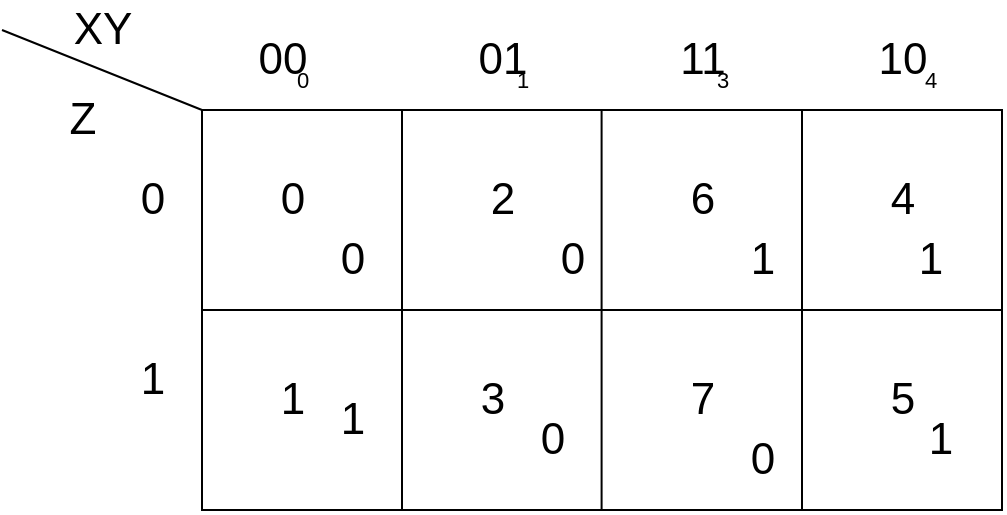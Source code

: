 <mxfile version="13.7.3" type="device" pages="4"><diagram id="fRZkcKMCnhp7BcrMUmxV" name="Page-1"><mxGraphModel dx="985" dy="660" grid="1" gridSize="10" guides="1" tooltips="1" connect="1" arrows="1" fold="1" page="1" pageScale="1" pageWidth="1169" pageHeight="827" math="0" shadow="0"><root><mxCell id="0"/><mxCell id="1" parent="0"/><mxCell id="DJ_LNGZGChu6tNU2x_N--1" value="" style="rounded=0;whiteSpace=wrap;html=1;" parent="1" vertex="1"><mxGeometry x="310" y="220" width="400" height="200" as="geometry"/></mxCell><mxCell id="DJ_LNGZGChu6tNU2x_N--2" value="" style="endArrow=none;html=1;entryX=0;entryY=0;entryDx=0;entryDy=0;" parent="1" target="DJ_LNGZGChu6tNU2x_N--1" edge="1"><mxGeometry width="50" height="50" relative="1" as="geometry"><mxPoint x="210" y="180" as="sourcePoint"/><mxPoint x="190" y="200" as="targetPoint"/></mxGeometry></mxCell><mxCell id="DJ_LNGZGChu6tNU2x_N--3" value="XY" style="text;html=1;align=center;verticalAlign=middle;resizable=0;points=[];autosize=1;fontSize=22;" parent="1" vertex="1"><mxGeometry x="240" y="165" width="40" height="30" as="geometry"/></mxCell><mxCell id="DJ_LNGZGChu6tNU2x_N--4" value="Z" style="text;html=1;align=center;verticalAlign=middle;resizable=0;points=[];autosize=1;fontSize=22;" parent="1" vertex="1"><mxGeometry x="235" y="210" width="30" height="30" as="geometry"/></mxCell><mxCell id="DJ_LNGZGChu6tNU2x_N--5" value="" style="endArrow=none;html=1;fontSize=22;entryX=0.25;entryY=0;entryDx=0;entryDy=0;exitX=0.25;exitY=1;exitDx=0;exitDy=0;" parent="1" source="DJ_LNGZGChu6tNU2x_N--1" target="DJ_LNGZGChu6tNU2x_N--1" edge="1"><mxGeometry width="50" height="50" relative="1" as="geometry"><mxPoint x="370" y="330" as="sourcePoint"/><mxPoint x="420" y="280" as="targetPoint"/><Array as="points"><mxPoint x="410" y="350"/></Array></mxGeometry></mxCell><mxCell id="DJ_LNGZGChu6tNU2x_N--6" value="" style="endArrow=none;html=1;fontSize=22;entryX=0.25;entryY=0;entryDx=0;entryDy=0;exitX=0.25;exitY=1;exitDx=0;exitDy=0;" parent="1" edge="1"><mxGeometry width="50" height="50" relative="1" as="geometry"><mxPoint x="509.8" y="420" as="sourcePoint"/><mxPoint x="509.8" y="220" as="targetPoint"/></mxGeometry></mxCell><mxCell id="DJ_LNGZGChu6tNU2x_N--8" value="" style="endArrow=none;html=1;fontSize=22;entryX=0.25;entryY=0;entryDx=0;entryDy=0;exitX=0.25;exitY=1;exitDx=0;exitDy=0;" parent="1" edge="1"><mxGeometry width="50" height="50" relative="1" as="geometry"><mxPoint x="610" y="420" as="sourcePoint"/><mxPoint x="610" y="220" as="targetPoint"/></mxGeometry></mxCell><mxCell id="DJ_LNGZGChu6tNU2x_N--9" value="" style="endArrow=none;html=1;fontSize=22;entryX=0;entryY=0.5;entryDx=0;entryDy=0;exitX=1;exitY=0.5;exitDx=0;exitDy=0;" parent="1" source="DJ_LNGZGChu6tNU2x_N--1" target="DJ_LNGZGChu6tNU2x_N--1" edge="1"><mxGeometry width="50" height="50" relative="1" as="geometry"><mxPoint x="220" y="370" as="sourcePoint"/><mxPoint x="270" y="320" as="targetPoint"/></mxGeometry></mxCell><mxCell id="DJ_LNGZGChu6tNU2x_N--10" value="00" style="text;html=1;align=center;verticalAlign=middle;resizable=0;points=[];autosize=1;fontSize=22;" parent="1" vertex="1"><mxGeometry x="330" y="180" width="40" height="30" as="geometry"/></mxCell><mxCell id="DJ_LNGZGChu6tNU2x_N--11" value="0" style="text;html=1;align=center;verticalAlign=middle;resizable=0;points=[];autosize=1;fontSize=22;" parent="1" vertex="1"><mxGeometry x="270" y="250" width="30" height="30" as="geometry"/></mxCell><mxCell id="DJ_LNGZGChu6tNU2x_N--12" value="1" style="text;html=1;align=center;verticalAlign=middle;resizable=0;points=[];autosize=1;fontSize=22;" parent="1" vertex="1"><mxGeometry x="270" y="340" width="30" height="30" as="geometry"/></mxCell><mxCell id="DJ_LNGZGChu6tNU2x_N--13" value="01" style="text;html=1;align=center;verticalAlign=middle;resizable=0;points=[];autosize=1;fontSize=22;" parent="1" vertex="1"><mxGeometry x="440" y="180" width="40" height="30" as="geometry"/></mxCell><mxCell id="DJ_LNGZGChu6tNU2x_N--14" value="11" style="text;html=1;align=center;verticalAlign=middle;resizable=0;points=[];autosize=1;fontSize=22;" parent="1" vertex="1"><mxGeometry x="540" y="180" width="40" height="30" as="geometry"/></mxCell><mxCell id="DJ_LNGZGChu6tNU2x_N--15" value="10" style="text;html=1;align=center;verticalAlign=middle;resizable=0;points=[];autosize=1;fontSize=22;" parent="1" vertex="1"><mxGeometry x="640" y="180" width="40" height="30" as="geometry"/></mxCell><mxCell id="DJ_LNGZGChu6tNU2x_N--17" value="0" style="text;html=1;align=center;verticalAlign=middle;resizable=0;points=[];autosize=1;fontSize=22;" parent="1" vertex="1"><mxGeometry x="340" y="250" width="30" height="30" as="geometry"/></mxCell><mxCell id="DJ_LNGZGChu6tNU2x_N--18" value="1" style="text;html=1;align=center;verticalAlign=middle;resizable=0;points=[];autosize=1;fontSize=22;" parent="1" vertex="1"><mxGeometry x="340" y="350" width="30" height="30" as="geometry"/></mxCell><mxCell id="DJ_LNGZGChu6tNU2x_N--19" value="2" style="text;html=1;align=center;verticalAlign=middle;resizable=0;points=[];autosize=1;fontSize=22;" parent="1" vertex="1"><mxGeometry x="445" y="250" width="30" height="30" as="geometry"/></mxCell><mxCell id="DJ_LNGZGChu6tNU2x_N--20" value="3" style="text;html=1;align=center;verticalAlign=middle;resizable=0;points=[];autosize=1;fontSize=22;" parent="1" vertex="1"><mxGeometry x="440" y="350" width="30" height="30" as="geometry"/></mxCell><mxCell id="DJ_LNGZGChu6tNU2x_N--21" value="6" style="text;html=1;align=center;verticalAlign=middle;resizable=0;points=[];autosize=1;fontSize=22;" parent="1" vertex="1"><mxGeometry x="545" y="250" width="30" height="30" as="geometry"/></mxCell><mxCell id="DJ_LNGZGChu6tNU2x_N--22" value="7" style="text;html=1;align=center;verticalAlign=middle;resizable=0;points=[];autosize=1;fontSize=22;" parent="1" vertex="1"><mxGeometry x="545" y="350" width="30" height="30" as="geometry"/></mxCell><mxCell id="DJ_LNGZGChu6tNU2x_N--23" value="4" style="text;html=1;align=center;verticalAlign=middle;resizable=0;points=[];autosize=1;fontSize=22;" parent="1" vertex="1"><mxGeometry x="645" y="250" width="30" height="30" as="geometry"/></mxCell><mxCell id="DJ_LNGZGChu6tNU2x_N--24" value="5" style="text;html=1;align=center;verticalAlign=middle;resizable=0;points=[];autosize=1;fontSize=22;" parent="1" vertex="1"><mxGeometry x="645" y="350" width="30" height="30" as="geometry"/></mxCell><mxCell id="DJ_LNGZGChu6tNU2x_N--25" value="0" style="text;html=1;align=center;verticalAlign=middle;resizable=0;points=[];autosize=1;fontSize=11;" parent="1" vertex="1"><mxGeometry x="350" y="195" width="20" height="20" as="geometry"/></mxCell><mxCell id="DJ_LNGZGChu6tNU2x_N--26" value="1" style="text;html=1;align=center;verticalAlign=middle;resizable=0;points=[];autosize=1;fontSize=11;" parent="1" vertex="1"><mxGeometry x="460" y="195" width="20" height="20" as="geometry"/></mxCell><mxCell id="DJ_LNGZGChu6tNU2x_N--27" value="3" style="text;html=1;align=center;verticalAlign=middle;resizable=0;points=[];autosize=1;fontSize=11;" parent="1" vertex="1"><mxGeometry x="560" y="195" width="20" height="20" as="geometry"/></mxCell><mxCell id="DJ_LNGZGChu6tNU2x_N--28" value="4" style="text;html=1;align=center;verticalAlign=middle;resizable=0;points=[];autosize=1;fontSize=11;" parent="1" vertex="1"><mxGeometry x="664" y="195" width="20" height="20" as="geometry"/></mxCell><mxCell id="DJ_LNGZGChu6tNU2x_N--29" value="1" style="text;html=1;align=center;verticalAlign=middle;resizable=0;points=[];autosize=1;fontSize=22;" parent="1" vertex="1"><mxGeometry x="370" y="360" width="30" height="30" as="geometry"/></mxCell><mxCell id="DJ_LNGZGChu6tNU2x_N--30" value="1" style="text;html=1;align=center;verticalAlign=middle;resizable=0;points=[];autosize=1;fontSize=22;" parent="1" vertex="1"><mxGeometry x="659" y="280" width="30" height="30" as="geometry"/></mxCell><mxCell id="DJ_LNGZGChu6tNU2x_N--31" value="1" style="text;html=1;align=center;verticalAlign=middle;resizable=0;points=[];autosize=1;fontSize=22;" parent="1" vertex="1"><mxGeometry x="664" y="370" width="30" height="30" as="geometry"/></mxCell><mxCell id="DJ_LNGZGChu6tNU2x_N--32" value="1" style="text;html=1;align=center;verticalAlign=middle;resizable=0;points=[];autosize=1;fontSize=22;" parent="1" vertex="1"><mxGeometry x="575" y="280" width="30" height="30" as="geometry"/></mxCell><mxCell id="DJ_LNGZGChu6tNU2x_N--33" value="0" style="text;html=1;align=center;verticalAlign=middle;resizable=0;points=[];autosize=1;fontSize=22;" parent="1" vertex="1"><mxGeometry x="370" y="280" width="30" height="30" as="geometry"/></mxCell><mxCell id="DJ_LNGZGChu6tNU2x_N--34" value="0" style="text;html=1;align=center;verticalAlign=middle;resizable=0;points=[];autosize=1;fontSize=22;" parent="1" vertex="1"><mxGeometry x="470" y="370" width="30" height="30" as="geometry"/></mxCell><mxCell id="DJ_LNGZGChu6tNU2x_N--35" value="0" style="text;html=1;align=center;verticalAlign=middle;resizable=0;points=[];autosize=1;fontSize=22;" parent="1" vertex="1"><mxGeometry x="480" y="280" width="30" height="30" as="geometry"/></mxCell><mxCell id="DJ_LNGZGChu6tNU2x_N--36" value="0" style="text;html=1;align=center;verticalAlign=middle;resizable=0;points=[];autosize=1;fontSize=22;" parent="1" vertex="1"><mxGeometry x="575" y="380" width="30" height="30" as="geometry"/></mxCell></root></mxGraphModel></diagram><diagram id="qBwLGKl4-_1fZxVjpTiz" name="Page-2"><mxGraphModel dx="988" dy="660" grid="1" gridSize="10" guides="1" tooltips="1" connect="1" arrows="1" fold="1" page="1" pageScale="1" pageWidth="1169" pageHeight="827" math="0" shadow="0"><root><mxCell id="HGTBS5LQxPjRIKAB361l-0"/><mxCell id="HGTBS5LQxPjRIKAB361l-1" parent="HGTBS5LQxPjRIKAB361l-0"/><mxCell id="k9fcRL4WqFP0qO74Jasu-5" value="" style="group;rotation=90;fontSize=20;" vertex="1" connectable="0" parent="HGTBS5LQxPjRIKAB361l-1"><mxGeometry x="370" y="240" width="400" height="290" as="geometry"/></mxCell><mxCell id="k9fcRL4WqFP0qO74Jasu-0" value="" style="rounded=0;whiteSpace=wrap;html=1;rotation=90;fontSize=20;" vertex="1" parent="k9fcRL4WqFP0qO74Jasu-5"><mxGeometry width="400" height="200" as="geometry"/></mxCell><mxCell id="k9fcRL4WqFP0qO74Jasu-1" value="" style="endArrow=none;html=1;fontSize=20;entryX=0.25;entryY=0;entryDx=0;entryDy=0;exitX=0.25;exitY=1;exitDx=0;exitDy=0;" edge="1" parent="k9fcRL4WqFP0qO74Jasu-5" source="k9fcRL4WqFP0qO74Jasu-0" target="k9fcRL4WqFP0qO74Jasu-0"><mxGeometry width="50" height="50" relative="1" as="geometry"><mxPoint x="190" y="-40" as="sourcePoint"/><mxPoint x="240" y="9" as="targetPoint"/><Array as="points"><mxPoint x="170"/></Array></mxGeometry></mxCell><mxCell id="k9fcRL4WqFP0qO74Jasu-2" value="" style="endArrow=none;html=1;fontSize=20;entryX=0.25;entryY=0;entryDx=0;entryDy=0;exitX=0.25;exitY=1;exitDx=0;exitDy=0;" edge="1" parent="k9fcRL4WqFP0qO74Jasu-5"><mxGeometry width="50" height="50" relative="1" as="geometry"><mxPoint x="100" y="100" as="sourcePoint"/><mxPoint x="300" y="100" as="targetPoint"/></mxGeometry></mxCell><mxCell id="k9fcRL4WqFP0qO74Jasu-3" value="" style="endArrow=none;html=1;fontSize=20;entryX=0.25;entryY=0;entryDx=0;entryDy=0;exitX=0.25;exitY=1;exitDx=0;exitDy=0;" edge="1" parent="k9fcRL4WqFP0qO74Jasu-5"><mxGeometry width="50" height="50" relative="1" as="geometry"><mxPoint x="100" y="200" as="sourcePoint"/><mxPoint x="300" y="200" as="targetPoint"/></mxGeometry></mxCell><mxCell id="k9fcRL4WqFP0qO74Jasu-4" value="" style="endArrow=none;html=1;fontSize=20;entryX=0;entryY=0.5;entryDx=0;entryDy=0;exitX=1;exitY=0.5;exitDx=0;exitDy=0;" edge="1" parent="k9fcRL4WqFP0qO74Jasu-5" source="k9fcRL4WqFP0qO74Jasu-0" target="k9fcRL4WqFP0qO74Jasu-0"><mxGeometry width="50" height="50" relative="1" as="geometry"><mxPoint x="151" y="-190" as="sourcePoint"/><mxPoint x="200" y="-140" as="targetPoint"/></mxGeometry></mxCell><mxCell id="k9fcRL4WqFP0qO74Jasu-15" value="0" style="text;html=1;align=center;verticalAlign=middle;resizable=0;points=[];autosize=1;fontSize=20;" vertex="1" parent="k9fcRL4WqFP0qO74Jasu-5"><mxGeometry x="135" y="-60" width="30" height="30" as="geometry"/></mxCell><mxCell id="k9fcRL4WqFP0qO74Jasu-16" value="1" style="text;html=1;align=center;verticalAlign=middle;resizable=0;points=[];autosize=1;fontSize=20;" vertex="1" parent="k9fcRL4WqFP0qO74Jasu-5"><mxGeometry x="240" y="-60" width="30" height="30" as="geometry"/></mxCell><mxCell id="k9fcRL4WqFP0qO74Jasu-17" value="2" style="text;html=1;align=center;verticalAlign=middle;resizable=0;points=[];autosize=1;fontSize=20;" vertex="1" parent="k9fcRL4WqFP0qO74Jasu-5"><mxGeometry x="135" y="40" width="30" height="30" as="geometry"/></mxCell><mxCell id="k9fcRL4WqFP0qO74Jasu-18" value="3" style="text;html=1;align=center;verticalAlign=middle;resizable=0;points=[];autosize=1;fontSize=20;" vertex="1" parent="k9fcRL4WqFP0qO74Jasu-5"><mxGeometry x="240" y="40" width="30" height="30" as="geometry"/></mxCell><mxCell id="k9fcRL4WqFP0qO74Jasu-19" value="6" style="text;html=1;align=center;verticalAlign=middle;resizable=0;points=[];autosize=1;fontSize=20;" vertex="1" parent="k9fcRL4WqFP0qO74Jasu-5"><mxGeometry x="135" y="144" width="30" height="30" as="geometry"/></mxCell><mxCell id="k9fcRL4WqFP0qO74Jasu-20" value="7" style="text;html=1;align=center;verticalAlign=middle;resizable=0;points=[];autosize=1;fontSize=20;" vertex="1" parent="k9fcRL4WqFP0qO74Jasu-5"><mxGeometry x="240" y="144" width="30" height="30" as="geometry"/></mxCell><mxCell id="k9fcRL4WqFP0qO74Jasu-21" value="5" style="text;html=1;align=center;verticalAlign=middle;resizable=0;points=[];autosize=1;fontSize=20;" vertex="1" parent="k9fcRL4WqFP0qO74Jasu-5"><mxGeometry x="240" y="240" width="30" height="30" as="geometry"/></mxCell><mxCell id="k9fcRL4WqFP0qO74Jasu-22" value="4" style="text;html=1;align=center;verticalAlign=middle;resizable=0;points=[];autosize=1;fontSize=20;" vertex="1" parent="k9fcRL4WqFP0qO74Jasu-5"><mxGeometry x="135" y="240" width="30" height="30" as="geometry"/></mxCell><mxCell id="k9fcRL4WqFP0qO74Jasu-23" value="0" style="text;html=1;align=center;verticalAlign=middle;resizable=0;points=[];autosize=1;fontSize=20;" vertex="1" parent="k9fcRL4WqFP0qO74Jasu-5"><mxGeometry x="160" y="-40" width="30" height="30" as="geometry"/></mxCell><mxCell id="k9fcRL4WqFP0qO74Jasu-24" value="0" style="text;html=1;align=center;verticalAlign=middle;resizable=0;points=[];autosize=1;fontSize=20;" vertex="1" parent="k9fcRL4WqFP0qO74Jasu-5"><mxGeometry x="165" y="50" width="30" height="30" as="geometry"/></mxCell><mxCell id="k9fcRL4WqFP0qO74Jasu-25" value="0" style="text;html=1;align=center;verticalAlign=middle;resizable=0;points=[];autosize=1;fontSize=20;" vertex="1" parent="k9fcRL4WqFP0qO74Jasu-5"><mxGeometry x="260" y="60" width="30" height="30" as="geometry"/></mxCell><mxCell id="k9fcRL4WqFP0qO74Jasu-26" value="0" style="text;html=1;align=center;verticalAlign=middle;resizable=0;points=[];autosize=1;fontSize=20;" vertex="1" parent="k9fcRL4WqFP0qO74Jasu-5"><mxGeometry x="260" y="159" width="30" height="30" as="geometry"/></mxCell><mxCell id="k9fcRL4WqFP0qO74Jasu-27" value="1" style="text;html=1;align=center;verticalAlign=middle;resizable=0;points=[];autosize=1;fontSize=20;" vertex="1" parent="k9fcRL4WqFP0qO74Jasu-5"><mxGeometry x="160" y="260" width="30" height="30" as="geometry"/></mxCell><mxCell id="k9fcRL4WqFP0qO74Jasu-28" value="1" style="text;html=1;align=center;verticalAlign=middle;resizable=0;points=[];autosize=1;fontSize=20;" vertex="1" parent="k9fcRL4WqFP0qO74Jasu-5"><mxGeometry x="260" y="260" width="30" height="30" as="geometry"/></mxCell><mxCell id="k9fcRL4WqFP0qO74Jasu-29" value="1" style="text;html=1;align=center;verticalAlign=middle;resizable=0;points=[];autosize=1;fontSize=20;" vertex="1" parent="k9fcRL4WqFP0qO74Jasu-5"><mxGeometry x="160" y="159" width="30" height="30" as="geometry"/></mxCell><mxCell id="k9fcRL4WqFP0qO74Jasu-30" value="1" style="text;html=1;align=center;verticalAlign=middle;resizable=0;points=[];autosize=1;fontSize=20;" vertex="1" parent="k9fcRL4WqFP0qO74Jasu-5"><mxGeometry x="260" y="-40" width="30" height="30" as="geometry"/></mxCell><mxCell id="k9fcRL4WqFP0qO74Jasu-6" value="" style="endArrow=none;html=1;fontSize=20;entryX=0;entryY=1;entryDx=0;entryDy=0;" edge="1" parent="HGTBS5LQxPjRIKAB361l-1" target="k9fcRL4WqFP0qO74Jasu-0"><mxGeometry width="50" height="50" relative="1" as="geometry"><mxPoint x="400" y="100" as="sourcePoint"/><mxPoint x="420" y="130" as="targetPoint"/></mxGeometry></mxCell><mxCell id="k9fcRL4WqFP0qO74Jasu-7" value="&lt;font style=&quot;font-size: 20px&quot;&gt;X&lt;/font&gt;" style="text;html=1;align=center;verticalAlign=middle;resizable=0;points=[];autosize=1;fontSize=20;" vertex="1" parent="HGTBS5LQxPjRIKAB361l-1"><mxGeometry x="425" y="85" width="30" height="30" as="geometry"/></mxCell><mxCell id="k9fcRL4WqFP0qO74Jasu-8" value="&lt;font style=&quot;font-size: 20px&quot;&gt;YZ&lt;/font&gt;" style="text;html=1;align=center;verticalAlign=middle;resizable=0;points=[];autosize=1;fontSize=20;" vertex="1" parent="HGTBS5LQxPjRIKAB361l-1"><mxGeometry x="400" y="115" width="40" height="30" as="geometry"/></mxCell><mxCell id="k9fcRL4WqFP0qO74Jasu-9" value="0" style="text;html=1;align=center;verticalAlign=middle;resizable=0;points=[];autosize=1;fontSize=20;" vertex="1" parent="HGTBS5LQxPjRIKAB361l-1"><mxGeometry x="505" y="95" width="30" height="30" as="geometry"/></mxCell><mxCell id="k9fcRL4WqFP0qO74Jasu-10" value="1" style="text;html=1;align=center;verticalAlign=middle;resizable=0;points=[];autosize=1;fontSize=20;" vertex="1" parent="HGTBS5LQxPjRIKAB361l-1"><mxGeometry x="605" y="95" width="30" height="30" as="geometry"/></mxCell><mxCell id="k9fcRL4WqFP0qO74Jasu-11" value="00" style="text;html=1;align=center;verticalAlign=middle;resizable=0;points=[];autosize=1;fontSize=20;" vertex="1" parent="HGTBS5LQxPjRIKAB361l-1"><mxGeometry x="425" y="180" width="40" height="30" as="geometry"/></mxCell><mxCell id="k9fcRL4WqFP0qO74Jasu-12" value="01" style="text;html=1;align=center;verticalAlign=middle;resizable=0;points=[];autosize=1;fontSize=20;" vertex="1" parent="HGTBS5LQxPjRIKAB361l-1"><mxGeometry x="425" y="270" width="40" height="30" as="geometry"/></mxCell><mxCell id="k9fcRL4WqFP0qO74Jasu-13" value="11" style="text;html=1;align=center;verticalAlign=middle;resizable=0;points=[];autosize=1;fontSize=20;" vertex="1" parent="HGTBS5LQxPjRIKAB361l-1"><mxGeometry x="425" y="384" width="40" height="30" as="geometry"/></mxCell><mxCell id="k9fcRL4WqFP0qO74Jasu-14" value="10" style="text;html=1;align=center;verticalAlign=middle;resizable=0;points=[];autosize=1;fontSize=20;" vertex="1" parent="HGTBS5LQxPjRIKAB361l-1"><mxGeometry x="425" y="480" width="40" height="30" as="geometry"/></mxCell></root></mxGraphModel></diagram><diagram id="jPE-dQUzDobGtq6gGLqV" name="Page-3"><mxGraphModel dx="1182" dy="792" grid="1" gridSize="10" guides="1" tooltips="1" connect="1" arrows="1" fold="1" page="1" pageScale="1" pageWidth="1169" pageHeight="827" math="0" shadow="0"><root><mxCell id="LTdEDv9OgGikZS2HXGfK-0"/><mxCell id="LTdEDv9OgGikZS2HXGfK-1" parent="LTdEDv9OgGikZS2HXGfK-0"/><mxCell id="9g2yPffC55zcfH6kDuOe-29" value="" style="group" parent="LTdEDv9OgGikZS2HXGfK-1" vertex="1" connectable="0"><mxGeometry x="390" y="120" width="400" height="490" as="geometry"/></mxCell><mxCell id="9g2yPffC55zcfH6kDuOe-22" value="" style="group;rotation=0;fontSize=20;" parent="9g2yPffC55zcfH6kDuOe-29" vertex="1" connectable="0"><mxGeometry y="200" width="400" height="290" as="geometry"/></mxCell><mxCell id="9g2yPffC55zcfH6kDuOe-23" value="" style="rounded=0;whiteSpace=wrap;html=1;rotation=0;fontSize=20;" parent="9g2yPffC55zcfH6kDuOe-22" vertex="1"><mxGeometry x="-45" y="45" width="400" height="200" as="geometry"/></mxCell><mxCell id="9g2yPffC55zcfH6kDuOe-24" value="" style="endArrow=none;html=1;fontSize=20;entryX=0.25;entryY=0;entryDx=0;entryDy=0;exitX=0.25;exitY=1;exitDx=0;exitDy=0;" parent="9g2yPffC55zcfH6kDuOe-22" source="9g2yPffC55zcfH6kDuOe-23" target="9g2yPffC55zcfH6kDuOe-23" edge="1"><mxGeometry width="50" height="50" relative="1" as="geometry"><mxPoint x="15" y="155" as="sourcePoint"/><mxPoint x="64" y="105" as="targetPoint"/><Array as="points"><mxPoint x="55" y="175"/></Array></mxGeometry></mxCell><mxCell id="9g2yPffC55zcfH6kDuOe-25" value="" style="endArrow=none;html=1;fontSize=20;entryX=0.25;entryY=0;entryDx=0;entryDy=0;exitX=0.25;exitY=1;exitDx=0;exitDy=0;" parent="9g2yPffC55zcfH6kDuOe-22" edge="1"><mxGeometry width="50" height="50" relative="1" as="geometry"><mxPoint x="155" y="245" as="sourcePoint"/><mxPoint x="155" y="45" as="targetPoint"/></mxGeometry></mxCell><mxCell id="9g2yPffC55zcfH6kDuOe-26" value="" style="endArrow=none;html=1;fontSize=20;entryX=0.25;entryY=0;entryDx=0;entryDy=0;exitX=0.25;exitY=1;exitDx=0;exitDy=0;" parent="9g2yPffC55zcfH6kDuOe-22" edge="1"><mxGeometry width="50" height="50" relative="1" as="geometry"><mxPoint x="255" y="245" as="sourcePoint"/><mxPoint x="255" y="45" as="targetPoint"/></mxGeometry></mxCell><mxCell id="9g2yPffC55zcfH6kDuOe-27" value="" style="endArrow=none;html=1;fontSize=20;entryX=0;entryY=0.5;entryDx=0;entryDy=0;exitX=1;exitY=0.5;exitDx=0;exitDy=0;" parent="9g2yPffC55zcfH6kDuOe-22" source="9g2yPffC55zcfH6kDuOe-23" target="9g2yPffC55zcfH6kDuOe-23" edge="1"><mxGeometry width="50" height="50" relative="1" as="geometry"><mxPoint x="-135" y="194" as="sourcePoint"/><mxPoint x="-85" y="146" as="targetPoint"/></mxGeometry></mxCell><mxCell id="9g2yPffC55zcfH6kDuOe-44" value="2" style="text;html=1;align=center;verticalAlign=middle;resizable=0;points=[];autosize=1;fontSize=20;" parent="9g2yPffC55zcfH6kDuOe-22" vertex="1"><mxGeometry x="-10" y="94" width="30" height="30" as="geometry"/></mxCell><mxCell id="9g2yPffC55zcfH6kDuOe-45" value="3" style="text;html=1;align=center;verticalAlign=middle;resizable=0;points=[];autosize=1;fontSize=20;" parent="9g2yPffC55zcfH6kDuOe-22" vertex="1"><mxGeometry x="-10" y="190" width="30" height="30" as="geometry"/></mxCell><mxCell id="9g2yPffC55zcfH6kDuOe-46" value="7" style="text;html=1;align=center;verticalAlign=middle;resizable=0;points=[];autosize=1;fontSize=20;" parent="9g2yPffC55zcfH6kDuOe-22" vertex="1"><mxGeometry x="90" y="180" width="30" height="30" as="geometry"/></mxCell><mxCell id="9g2yPffC55zcfH6kDuOe-47" value="15" style="text;html=1;align=center;verticalAlign=middle;resizable=0;points=[];autosize=1;fontSize=20;" parent="9g2yPffC55zcfH6kDuOe-22" vertex="1"><mxGeometry x="180" y="190" width="40" height="30" as="geometry"/></mxCell><mxCell id="9g2yPffC55zcfH6kDuOe-48" value="11" style="text;html=1;align=center;verticalAlign=middle;resizable=0;points=[];autosize=1;fontSize=20;" parent="9g2yPffC55zcfH6kDuOe-22" vertex="1"><mxGeometry x="285" y="190" width="40" height="30" as="geometry"/></mxCell><mxCell id="9g2yPffC55zcfH6kDuOe-49" value="10" style="text;html=1;align=center;verticalAlign=middle;resizable=0;points=[];autosize=1;fontSize=20;" parent="9g2yPffC55zcfH6kDuOe-22" vertex="1"><mxGeometry x="285" y="90" width="40" height="30" as="geometry"/></mxCell><mxCell id="9g2yPffC55zcfH6kDuOe-50" value="14" style="text;html=1;align=center;verticalAlign=middle;resizable=0;points=[];autosize=1;fontSize=20;" parent="9g2yPffC55zcfH6kDuOe-22" vertex="1"><mxGeometry x="180" y="80" width="40" height="30" as="geometry"/></mxCell><mxCell id="9g2yPffC55zcfH6kDuOe-79" value="6" style="text;html=1;align=center;verticalAlign=middle;resizable=0;points=[];autosize=1;fontSize=20;" parent="9g2yPffC55zcfH6kDuOe-22" vertex="1"><mxGeometry x="90" y="80" width="30" height="30" as="geometry"/></mxCell><mxCell id="G15BNF4HqQY9TCMB8c8b-2" value="1" style="text;html=1;align=center;verticalAlign=middle;resizable=0;points=[];autosize=1;fontSize=20;" vertex="1" parent="9g2yPffC55zcfH6kDuOe-22"><mxGeometry x="20" y="100" width="30" height="30" as="geometry"/></mxCell><mxCell id="G15BNF4HqQY9TCMB8c8b-3" value="1" style="text;html=1;align=center;verticalAlign=middle;resizable=0;points=[];autosize=1;fontSize=20;" vertex="1" parent="9g2yPffC55zcfH6kDuOe-22"><mxGeometry x="20" y="200" width="30" height="30" as="geometry"/></mxCell><mxCell id="G15BNF4HqQY9TCMB8c8b-6" value="1" style="text;html=1;align=center;verticalAlign=middle;resizable=0;points=[];autosize=1;fontSize=20;" vertex="1" parent="9g2yPffC55zcfH6kDuOe-22"><mxGeometry x="120" y="60" width="30" height="30" as="geometry"/></mxCell><mxCell id="G15BNF4HqQY9TCMB8c8b-7" value="1" style="text;html=1;align=center;verticalAlign=middle;resizable=0;points=[];autosize=1;fontSize=20;" vertex="1" parent="9g2yPffC55zcfH6kDuOe-22"><mxGeometry x="120" y="160" width="30" height="30" as="geometry"/></mxCell><mxCell id="G15BNF4HqQY9TCMB8c8b-9" value="1" style="text;html=1;align=center;verticalAlign=middle;resizable=0;points=[];autosize=1;fontSize=20;" vertex="1" parent="9g2yPffC55zcfH6kDuOe-22"><mxGeometry x="320" y="170" width="30" height="30" as="geometry"/></mxCell><mxCell id="G15BNF4HqQY9TCMB8c8b-10" value="1" style="text;html=1;align=center;verticalAlign=middle;resizable=0;points=[];autosize=1;fontSize=20;" vertex="1" parent="9g2yPffC55zcfH6kDuOe-22"><mxGeometry x="220" y="94" width="30" height="30" as="geometry"/></mxCell><mxCell id="G15BNF4HqQY9TCMB8c8b-12" value="1" style="text;html=1;align=center;verticalAlign=middle;resizable=0;points=[];autosize=1;fontSize=20;" vertex="1" parent="9g2yPffC55zcfH6kDuOe-22"><mxGeometry x="325" y="110" width="30" height="30" as="geometry"/></mxCell><mxCell id="G15BNF4HqQY9TCMB8c8b-13" value="1" style="text;html=1;align=center;verticalAlign=middle;resizable=0;points=[];autosize=1;fontSize=20;" vertex="1" parent="9g2yPffC55zcfH6kDuOe-22"><mxGeometry x="220" y="200" width="30" height="30" as="geometry"/></mxCell><mxCell id="9g2yPffC55zcfH6kDuOe-28" value="" style="group" parent="9g2yPffC55zcfH6kDuOe-29" vertex="1" connectable="0"><mxGeometry width="400" height="290" as="geometry"/></mxCell><mxCell id="9g2yPffC55zcfH6kDuOe-0" value="" style="group;rotation=0;fontSize=20;" parent="9g2yPffC55zcfH6kDuOe-28" vertex="1" connectable="0"><mxGeometry width="400" height="290" as="geometry"/></mxCell><mxCell id="9g2yPffC55zcfH6kDuOe-1" value="" style="rounded=0;whiteSpace=wrap;html=1;rotation=0;fontSize=20;" parent="9g2yPffC55zcfH6kDuOe-0" vertex="1"><mxGeometry x="-45" y="45" width="400" height="200" as="geometry"/></mxCell><mxCell id="9g2yPffC55zcfH6kDuOe-2" value="" style="endArrow=none;html=1;fontSize=20;entryX=0.25;entryY=0;entryDx=0;entryDy=0;exitX=0.25;exitY=1;exitDx=0;exitDy=0;" parent="9g2yPffC55zcfH6kDuOe-0" source="9g2yPffC55zcfH6kDuOe-1" target="9g2yPffC55zcfH6kDuOe-1" edge="1"><mxGeometry width="50" height="50" relative="1" as="geometry"><mxPoint x="15" y="155" as="sourcePoint"/><mxPoint x="64" y="105" as="targetPoint"/><Array as="points"><mxPoint x="55" y="175"/></Array></mxGeometry></mxCell><mxCell id="9g2yPffC55zcfH6kDuOe-3" value="" style="endArrow=none;html=1;fontSize=20;entryX=0.25;entryY=0;entryDx=0;entryDy=0;exitX=0.25;exitY=1;exitDx=0;exitDy=0;" parent="9g2yPffC55zcfH6kDuOe-0" edge="1"><mxGeometry width="50" height="50" relative="1" as="geometry"><mxPoint x="155" y="245" as="sourcePoint"/><mxPoint x="155" y="45" as="targetPoint"/></mxGeometry></mxCell><mxCell id="9g2yPffC55zcfH6kDuOe-4" value="" style="endArrow=none;html=1;fontSize=20;entryX=0.25;entryY=0;entryDx=0;entryDy=0;exitX=0.25;exitY=1;exitDx=0;exitDy=0;" parent="9g2yPffC55zcfH6kDuOe-0" edge="1"><mxGeometry width="50" height="50" relative="1" as="geometry"><mxPoint x="255" y="245" as="sourcePoint"/><mxPoint x="255" y="45" as="targetPoint"/></mxGeometry></mxCell><mxCell id="9g2yPffC55zcfH6kDuOe-5" value="" style="endArrow=none;html=1;fontSize=20;entryX=0;entryY=0.5;entryDx=0;entryDy=0;exitX=1;exitY=0.5;exitDx=0;exitDy=0;" parent="9g2yPffC55zcfH6kDuOe-0" source="9g2yPffC55zcfH6kDuOe-1" target="9g2yPffC55zcfH6kDuOe-1" edge="1"><mxGeometry width="50" height="50" relative="1" as="geometry"><mxPoint x="-135" y="194" as="sourcePoint"/><mxPoint x="-85" y="146" as="targetPoint"/></mxGeometry></mxCell><mxCell id="9g2yPffC55zcfH6kDuOe-33" value="00" style="text;html=1;align=center;verticalAlign=middle;resizable=0;points=[];autosize=1;fontSize=20;" parent="9g2yPffC55zcfH6kDuOe-0" vertex="1"><mxGeometry x="-15" width="40" height="30" as="geometry"/></mxCell><mxCell id="9g2yPffC55zcfH6kDuOe-34" value="01" style="text;html=1;align=center;verticalAlign=middle;resizable=0;points=[];autosize=1;fontSize=20;" parent="9g2yPffC55zcfH6kDuOe-0" vertex="1"><mxGeometry x="85" width="40" height="30" as="geometry"/></mxCell><mxCell id="9g2yPffC55zcfH6kDuOe-35" value="11" style="text;html=1;align=center;verticalAlign=middle;resizable=0;points=[];autosize=1;fontSize=20;" parent="9g2yPffC55zcfH6kDuOe-0" vertex="1"><mxGeometry x="180" width="40" height="30" as="geometry"/></mxCell><mxCell id="9g2yPffC55zcfH6kDuOe-36" value="10" style="text;html=1;align=center;verticalAlign=middle;resizable=0;points=[];autosize=1;fontSize=20;" parent="9g2yPffC55zcfH6kDuOe-0" vertex="1"><mxGeometry x="285" width="40" height="30" as="geometry"/></mxCell><mxCell id="9g2yPffC55zcfH6kDuOe-42" value="0" style="text;html=1;align=center;verticalAlign=middle;resizable=0;points=[];autosize=1;fontSize=20;" parent="9g2yPffC55zcfH6kDuOe-0" vertex="1"><mxGeometry x="-15" y="80" width="30" height="30" as="geometry"/></mxCell><mxCell id="9g2yPffC55zcfH6kDuOe-43" value="1" style="text;html=1;align=center;verticalAlign=middle;resizable=0;points=[];autosize=1;fontSize=20;" parent="9g2yPffC55zcfH6kDuOe-0" vertex="1"><mxGeometry x="-10" y="180" width="30" height="30" as="geometry"/></mxCell><mxCell id="9g2yPffC55zcfH6kDuOe-80" value="5" style="text;html=1;align=center;verticalAlign=middle;resizable=0;points=[];autosize=1;fontSize=20;" parent="9g2yPffC55zcfH6kDuOe-0" vertex="1"><mxGeometry x="95" y="180" width="30" height="30" as="geometry"/></mxCell><mxCell id="9g2yPffC55zcfH6kDuOe-81" value="4" style="text;html=1;align=center;verticalAlign=middle;resizable=0;points=[];autosize=1;fontSize=20;" parent="9g2yPffC55zcfH6kDuOe-0" vertex="1"><mxGeometry x="95" y="80" width="30" height="30" as="geometry"/></mxCell><mxCell id="9g2yPffC55zcfH6kDuOe-82" value="12" style="text;html=1;align=center;verticalAlign=middle;resizable=0;points=[];autosize=1;fontSize=20;" parent="9g2yPffC55zcfH6kDuOe-0" vertex="1"><mxGeometry x="190" y="80" width="40" height="30" as="geometry"/></mxCell><mxCell id="9g2yPffC55zcfH6kDuOe-83" value="8" style="text;html=1;align=center;verticalAlign=middle;resizable=0;points=[];autosize=1;fontSize=20;" parent="9g2yPffC55zcfH6kDuOe-0" vertex="1"><mxGeometry x="280" y="80" width="30" height="30" as="geometry"/></mxCell><mxCell id="9g2yPffC55zcfH6kDuOe-84" value="9" style="text;html=1;align=center;verticalAlign=middle;resizable=0;points=[];autosize=1;fontSize=20;" parent="9g2yPffC55zcfH6kDuOe-0" vertex="1"><mxGeometry x="280" y="190" width="30" height="30" as="geometry"/></mxCell><mxCell id="9g2yPffC55zcfH6kDuOe-85" value="13" style="text;html=1;align=center;verticalAlign=middle;resizable=0;points=[];autosize=1;fontSize=20;" parent="9g2yPffC55zcfH6kDuOe-0" vertex="1"><mxGeometry x="190" y="190" width="40" height="30" as="geometry"/></mxCell><mxCell id="G15BNF4HqQY9TCMB8c8b-0" value="1" style="text;html=1;align=center;verticalAlign=middle;resizable=0;points=[];autosize=1;fontSize=20;" vertex="1" parent="9g2yPffC55zcfH6kDuOe-0"><mxGeometry x="10" y="110" width="30" height="30" as="geometry"/></mxCell><mxCell id="G15BNF4HqQY9TCMB8c8b-1" value="1" style="text;html=1;align=center;verticalAlign=middle;resizable=0;points=[];autosize=1;fontSize=20;" vertex="1" parent="9g2yPffC55zcfH6kDuOe-0"><mxGeometry x="15" y="200" width="30" height="30" as="geometry"/></mxCell><mxCell id="G15BNF4HqQY9TCMB8c8b-4" value="1" style="text;html=1;align=center;verticalAlign=middle;resizable=0;points=[];autosize=1;fontSize=20;" vertex="1" parent="9g2yPffC55zcfH6kDuOe-0"><mxGeometry x="110" y="200" width="30" height="30" as="geometry"/></mxCell><mxCell id="G15BNF4HqQY9TCMB8c8b-8" value="1" style="text;html=1;align=center;verticalAlign=middle;resizable=0;points=[];autosize=1;fontSize=20;" vertex="1" parent="9g2yPffC55zcfH6kDuOe-0"><mxGeometry x="320" y="180" width="30" height="30" as="geometry"/></mxCell><mxCell id="G15BNF4HqQY9TCMB8c8b-11" value="0" style="text;html=1;align=center;verticalAlign=middle;resizable=0;points=[];autosize=1;fontSize=20;" vertex="1" parent="9g2yPffC55zcfH6kDuOe-0"><mxGeometry x="220" y="210" width="30" height="30" as="geometry"/></mxCell><mxCell id="G15BNF4HqQY9TCMB8c8b-14" value="0" style="text;html=1;align=center;verticalAlign=middle;resizable=0;points=[];autosize=1;fontSize=20;" vertex="1" parent="9g2yPffC55zcfH6kDuOe-0"><mxGeometry x="320" y="110" width="30" height="30" as="geometry"/></mxCell><mxCell id="G15BNF4HqQY9TCMB8c8b-15" value="0" style="text;html=1;align=center;verticalAlign=middle;resizable=0;points=[];autosize=1;fontSize=20;" vertex="1" parent="9g2yPffC55zcfH6kDuOe-0"><mxGeometry x="220" y="110" width="30" height="30" as="geometry"/></mxCell><mxCell id="G15BNF4HqQY9TCMB8c8b-16" value="0" style="text;html=1;align=center;verticalAlign=middle;resizable=0;points=[];autosize=1;fontSize=20;" vertex="1" parent="9g2yPffC55zcfH6kDuOe-0"><mxGeometry x="120" y="110" width="30" height="30" as="geometry"/></mxCell><mxCell id="9g2yPffC55zcfH6kDuOe-30" value="" style="endArrow=none;html=1;fontSize=20;entryX=0;entryY=0;entryDx=0;entryDy=0;" parent="LTdEDv9OgGikZS2HXGfK-1" target="9g2yPffC55zcfH6kDuOe-1" edge="1"><mxGeometry width="50" height="50" relative="1" as="geometry"><mxPoint x="260" y="120" as="sourcePoint"/><mxPoint x="320" y="120" as="targetPoint"/></mxGeometry></mxCell><mxCell id="9g2yPffC55zcfH6kDuOe-31" value="WX" style="text;html=1;align=center;verticalAlign=middle;resizable=0;points=[];autosize=1;fontSize=20;" parent="LTdEDv9OgGikZS2HXGfK-1" vertex="1"><mxGeometry x="290" y="100" width="50" height="30" as="geometry"/></mxCell><mxCell id="9g2yPffC55zcfH6kDuOe-32" value="YZ" style="text;html=1;align=center;verticalAlign=middle;resizable=0;points=[];autosize=1;fontSize=20;" parent="LTdEDv9OgGikZS2HXGfK-1" vertex="1"><mxGeometry x="275" y="150" width="40" height="30" as="geometry"/></mxCell><mxCell id="9g2yPffC55zcfH6kDuOe-37" value="00" style="text;html=1;align=center;verticalAlign=middle;resizable=0;points=[];autosize=1;fontSize=20;" parent="LTdEDv9OgGikZS2HXGfK-1" vertex="1"><mxGeometry x="305" y="200" width="40" height="30" as="geometry"/></mxCell><mxCell id="9g2yPffC55zcfH6kDuOe-39" value="10" style="text;html=1;align=center;verticalAlign=middle;resizable=0;points=[];autosize=1;fontSize=20;" parent="LTdEDv9OgGikZS2HXGfK-1" vertex="1"><mxGeometry x="305" y="290" width="40" height="30" as="geometry"/></mxCell><mxCell id="9g2yPffC55zcfH6kDuOe-40" value="11" style="text;html=1;align=center;verticalAlign=middle;resizable=0;points=[];autosize=1;fontSize=20;" parent="LTdEDv9OgGikZS2HXGfK-1" vertex="1"><mxGeometry x="305" y="399" width="40" height="30" as="geometry"/></mxCell><mxCell id="9g2yPffC55zcfH6kDuOe-41" value="10" style="text;html=1;align=center;verticalAlign=middle;resizable=0;points=[];autosize=1;fontSize=20;" parent="LTdEDv9OgGikZS2HXGfK-1" vertex="1"><mxGeometry x="305" y="500" width="40" height="30" as="geometry"/></mxCell></root></mxGraphModel></diagram><diagram id="JUuXbXLftaMiLxvpMrdF" name="Page-4"><mxGraphModel dx="815" dy="546" grid="1" gridSize="10" guides="1" tooltips="1" connect="1" arrows="1" fold="1" page="1" pageScale="1" pageWidth="1169" pageHeight="827" math="0" shadow="0"><root><mxCell id="T3l0953rq8RH5hynAgvC-0"/><mxCell id="T3l0953rq8RH5hynAgvC-1" parent="T3l0953rq8RH5hynAgvC-0"/><mxCell id="T3l0953rq8RH5hynAgvC-2" value="" style="rounded=0;whiteSpace=wrap;html=1;" vertex="1" parent="T3l0953rq8RH5hynAgvC-1"><mxGeometry x="310" y="220" width="400" height="200" as="geometry"/></mxCell><mxCell id="T3l0953rq8RH5hynAgvC-3" value="" style="endArrow=none;html=1;entryX=0;entryY=0;entryDx=0;entryDy=0;" edge="1" parent="T3l0953rq8RH5hynAgvC-1" target="T3l0953rq8RH5hynAgvC-2"><mxGeometry width="50" height="50" relative="1" as="geometry"><mxPoint x="210" y="180" as="sourcePoint"/><mxPoint x="190" y="200" as="targetPoint"/></mxGeometry></mxCell><mxCell id="T3l0953rq8RH5hynAgvC-4" value="XY" style="text;html=1;align=center;verticalAlign=middle;resizable=0;points=[];autosize=1;fontSize=22;" vertex="1" parent="T3l0953rq8RH5hynAgvC-1"><mxGeometry x="240" y="165" width="40" height="30" as="geometry"/></mxCell><mxCell id="T3l0953rq8RH5hynAgvC-5" value="Z" style="text;html=1;align=center;verticalAlign=middle;resizable=0;points=[];autosize=1;fontSize=22;" vertex="1" parent="T3l0953rq8RH5hynAgvC-1"><mxGeometry x="235" y="210" width="30" height="30" as="geometry"/></mxCell><mxCell id="T3l0953rq8RH5hynAgvC-6" value="" style="endArrow=none;html=1;fontSize=22;entryX=0.25;entryY=0;entryDx=0;entryDy=0;exitX=0.25;exitY=1;exitDx=0;exitDy=0;" edge="1" parent="T3l0953rq8RH5hynAgvC-1" source="T3l0953rq8RH5hynAgvC-2" target="T3l0953rq8RH5hynAgvC-2"><mxGeometry width="50" height="50" relative="1" as="geometry"><mxPoint x="370" y="330" as="sourcePoint"/><mxPoint x="420" y="280" as="targetPoint"/><Array as="points"><mxPoint x="410" y="350"/></Array></mxGeometry></mxCell><mxCell id="T3l0953rq8RH5hynAgvC-7" value="" style="endArrow=none;html=1;fontSize=22;entryX=0.25;entryY=0;entryDx=0;entryDy=0;exitX=0.25;exitY=1;exitDx=0;exitDy=0;" edge="1" parent="T3l0953rq8RH5hynAgvC-1"><mxGeometry width="50" height="50" relative="1" as="geometry"><mxPoint x="509.8" y="420" as="sourcePoint"/><mxPoint x="509.8" y="220" as="targetPoint"/></mxGeometry></mxCell><mxCell id="T3l0953rq8RH5hynAgvC-8" value="" style="endArrow=none;html=1;fontSize=22;entryX=0.25;entryY=0;entryDx=0;entryDy=0;exitX=0.25;exitY=1;exitDx=0;exitDy=0;" edge="1" parent="T3l0953rq8RH5hynAgvC-1"><mxGeometry width="50" height="50" relative="1" as="geometry"><mxPoint x="610" y="420" as="sourcePoint"/><mxPoint x="610" y="220" as="targetPoint"/></mxGeometry></mxCell><mxCell id="T3l0953rq8RH5hynAgvC-9" value="" style="endArrow=none;html=1;fontSize=22;entryX=0;entryY=0.5;entryDx=0;entryDy=0;exitX=1;exitY=0.5;exitDx=0;exitDy=0;" edge="1" parent="T3l0953rq8RH5hynAgvC-1" source="T3l0953rq8RH5hynAgvC-2" target="T3l0953rq8RH5hynAgvC-2"><mxGeometry width="50" height="50" relative="1" as="geometry"><mxPoint x="220" y="370" as="sourcePoint"/><mxPoint x="270" y="320" as="targetPoint"/></mxGeometry></mxCell><mxCell id="T3l0953rq8RH5hynAgvC-10" value="00" style="text;html=1;align=center;verticalAlign=middle;resizable=0;points=[];autosize=1;fontSize=22;" vertex="1" parent="T3l0953rq8RH5hynAgvC-1"><mxGeometry x="330" y="180" width="40" height="30" as="geometry"/></mxCell><mxCell id="T3l0953rq8RH5hynAgvC-11" value="0" style="text;html=1;align=center;verticalAlign=middle;resizable=0;points=[];autosize=1;fontSize=22;" vertex="1" parent="T3l0953rq8RH5hynAgvC-1"><mxGeometry x="270" y="250" width="30" height="30" as="geometry"/></mxCell><mxCell id="T3l0953rq8RH5hynAgvC-12" value="1" style="text;html=1;align=center;verticalAlign=middle;resizable=0;points=[];autosize=1;fontSize=22;" vertex="1" parent="T3l0953rq8RH5hynAgvC-1"><mxGeometry x="270" y="340" width="30" height="30" as="geometry"/></mxCell><mxCell id="T3l0953rq8RH5hynAgvC-13" value="01" style="text;html=1;align=center;verticalAlign=middle;resizable=0;points=[];autosize=1;fontSize=22;" vertex="1" parent="T3l0953rq8RH5hynAgvC-1"><mxGeometry x="440" y="180" width="40" height="30" as="geometry"/></mxCell><mxCell id="T3l0953rq8RH5hynAgvC-14" value="11" style="text;html=1;align=center;verticalAlign=middle;resizable=0;points=[];autosize=1;fontSize=22;" vertex="1" parent="T3l0953rq8RH5hynAgvC-1"><mxGeometry x="540" y="180" width="40" height="30" as="geometry"/></mxCell><mxCell id="T3l0953rq8RH5hynAgvC-15" value="10" style="text;html=1;align=center;verticalAlign=middle;resizable=0;points=[];autosize=1;fontSize=22;" vertex="1" parent="T3l0953rq8RH5hynAgvC-1"><mxGeometry x="640" y="180" width="40" height="30" as="geometry"/></mxCell><mxCell id="T3l0953rq8RH5hynAgvC-16" value="0" style="text;html=1;align=center;verticalAlign=middle;resizable=0;points=[];autosize=1;fontSize=22;" vertex="1" parent="T3l0953rq8RH5hynAgvC-1"><mxGeometry x="340" y="250" width="30" height="30" as="geometry"/></mxCell><mxCell id="T3l0953rq8RH5hynAgvC-17" value="1" style="text;html=1;align=center;verticalAlign=middle;resizable=0;points=[];autosize=1;fontSize=22;" vertex="1" parent="T3l0953rq8RH5hynAgvC-1"><mxGeometry x="340" y="350" width="30" height="30" as="geometry"/></mxCell><mxCell id="T3l0953rq8RH5hynAgvC-18" value="2" style="text;html=1;align=center;verticalAlign=middle;resizable=0;points=[];autosize=1;fontSize=22;" vertex="1" parent="T3l0953rq8RH5hynAgvC-1"><mxGeometry x="445" y="250" width="30" height="30" as="geometry"/></mxCell><mxCell id="T3l0953rq8RH5hynAgvC-19" value="3" style="text;html=1;align=center;verticalAlign=middle;resizable=0;points=[];autosize=1;fontSize=22;" vertex="1" parent="T3l0953rq8RH5hynAgvC-1"><mxGeometry x="440" y="350" width="30" height="30" as="geometry"/></mxCell><mxCell id="T3l0953rq8RH5hynAgvC-20" value="6" style="text;html=1;align=center;verticalAlign=middle;resizable=0;points=[];autosize=1;fontSize=22;" vertex="1" parent="T3l0953rq8RH5hynAgvC-1"><mxGeometry x="545" y="250" width="30" height="30" as="geometry"/></mxCell><mxCell id="T3l0953rq8RH5hynAgvC-21" value="7" style="text;html=1;align=center;verticalAlign=middle;resizable=0;points=[];autosize=1;fontSize=22;" vertex="1" parent="T3l0953rq8RH5hynAgvC-1"><mxGeometry x="545" y="350" width="30" height="30" as="geometry"/></mxCell><mxCell id="T3l0953rq8RH5hynAgvC-22" value="4" style="text;html=1;align=center;verticalAlign=middle;resizable=0;points=[];autosize=1;fontSize=22;" vertex="1" parent="T3l0953rq8RH5hynAgvC-1"><mxGeometry x="645" y="250" width="30" height="30" as="geometry"/></mxCell><mxCell id="T3l0953rq8RH5hynAgvC-23" value="5" style="text;html=1;align=center;verticalAlign=middle;resizable=0;points=[];autosize=1;fontSize=22;" vertex="1" parent="T3l0953rq8RH5hynAgvC-1"><mxGeometry x="645" y="350" width="30" height="30" as="geometry"/></mxCell><mxCell id="T3l0953rq8RH5hynAgvC-28" value="0" style="text;html=1;align=center;verticalAlign=middle;resizable=0;points=[];autosize=1;fontSize=22;" vertex="1" parent="T3l0953rq8RH5hynAgvC-1"><mxGeometry x="370" y="380" width="30" height="30" as="geometry"/></mxCell><mxCell id="T3l0953rq8RH5hynAgvC-29" value="1" style="text;html=1;align=center;verticalAlign=middle;resizable=0;points=[];autosize=1;fontSize=22;" vertex="1" parent="T3l0953rq8RH5hynAgvC-1"><mxGeometry x="659" y="280" width="30" height="30" as="geometry"/></mxCell><mxCell id="T3l0953rq8RH5hynAgvC-30" value="1" style="text;html=1;align=center;verticalAlign=middle;resizable=0;points=[];autosize=1;fontSize=22;" vertex="1" parent="T3l0953rq8RH5hynAgvC-1"><mxGeometry x="664" y="370" width="30" height="30" as="geometry"/></mxCell><mxCell id="T3l0953rq8RH5hynAgvC-31" value="1" style="text;html=1;align=center;verticalAlign=middle;resizable=0;points=[];autosize=1;fontSize=22;" vertex="1" parent="T3l0953rq8RH5hynAgvC-1"><mxGeometry x="575" y="280" width="30" height="30" as="geometry"/></mxCell><mxCell id="T3l0953rq8RH5hynAgvC-32" value="1" style="text;html=1;align=center;verticalAlign=middle;resizable=0;points=[];autosize=1;fontSize=22;" vertex="1" parent="T3l0953rq8RH5hynAgvC-1"><mxGeometry x="370" y="280" width="30" height="30" as="geometry"/></mxCell><mxCell id="T3l0953rq8RH5hynAgvC-33" value="0" style="text;html=1;align=center;verticalAlign=middle;resizable=0;points=[];autosize=1;fontSize=22;" vertex="1" parent="T3l0953rq8RH5hynAgvC-1"><mxGeometry x="470" y="380" width="30" height="30" as="geometry"/></mxCell><mxCell id="T3l0953rq8RH5hynAgvC-34" value="1" style="text;html=1;align=center;verticalAlign=middle;resizable=0;points=[];autosize=1;fontSize=22;" vertex="1" parent="T3l0953rq8RH5hynAgvC-1"><mxGeometry x="480" y="280" width="30" height="30" as="geometry"/></mxCell><mxCell id="T3l0953rq8RH5hynAgvC-35" value="0" style="text;html=1;align=center;verticalAlign=middle;resizable=0;points=[];autosize=1;fontSize=22;" vertex="1" parent="T3l0953rq8RH5hynAgvC-1"><mxGeometry x="575" y="380" width="30" height="30" as="geometry"/></mxCell><mxCell id="T3l0953rq8RH5hynAgvC-37" value="" style="whiteSpace=wrap;html=1;strokeColor=#b85450;strokeWidth=8;fillColor=none;" vertex="1" parent="T3l0953rq8RH5hynAgvC-1"><mxGeometry x="320" y="230" width="380" height="80" as="geometry"/></mxCell><mxCell id="T3l0953rq8RH5hynAgvC-38" value="" style="whiteSpace=wrap;html=1;strokeColor=#d6b656;strokeWidth=8;rotation=90;fillColor=none;" vertex="1" parent="T3l0953rq8RH5hynAgvC-1"><mxGeometry x="572.5" y="287.5" width="175" height="75" as="geometry"/></mxCell></root></mxGraphModel></diagram></mxfile>